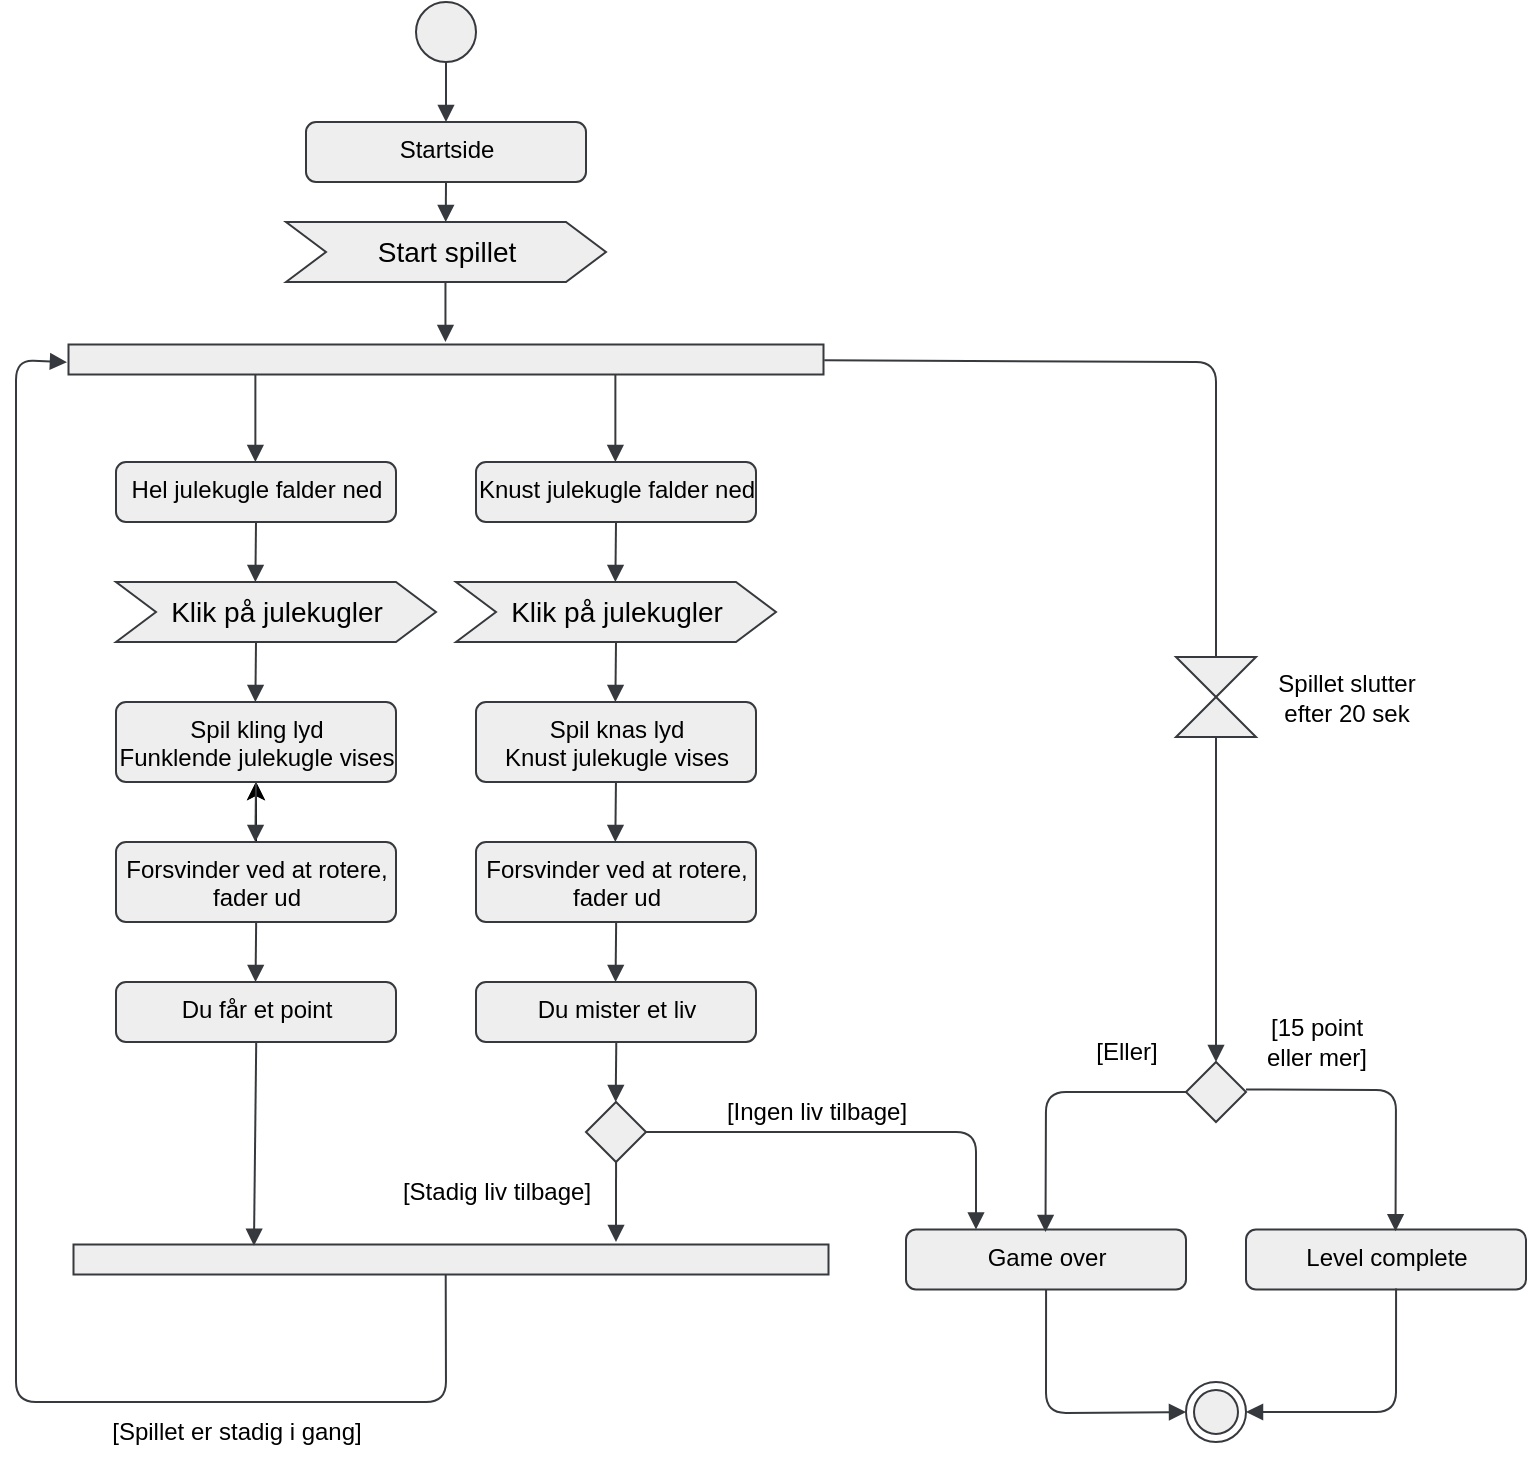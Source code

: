 <mxfile>
    <diagram id="OULqkPqYT9If97Nq9fy1" name="Page-1">
        <mxGraphModel dx="315" dy="342" grid="1" gridSize="10" guides="1" tooltips="1" connect="1" arrows="1" fold="1" page="1" pageScale="1" pageWidth="827" pageHeight="1169" background="#ffffff" math="0" shadow="0">
            <root>
                <mxCell id="0"/>
                <mxCell id="1" parent="0"/>
                <mxCell id="2" value="" style="ellipse;fillColor=#eeeeee;strokeColor=#36393d;" vertex="1" parent="1">
                    <mxGeometry x="230" y="100" width="30" height="30" as="geometry"/>
                </mxCell>
                <mxCell id="3" value="&lt;font color=&quot;#000000&quot;&gt;Startside&lt;/font&gt;" style="html=1;align=center;verticalAlign=top;rounded=1;absoluteArcSize=1;arcSize=10;dashed=0;fillColor=#eeeeee;strokeColor=#36393d;" vertex="1" parent="1">
                    <mxGeometry x="175" y="160" width="140" height="30" as="geometry"/>
                </mxCell>
                <mxCell id="4" value="&lt;font color=&quot;#000000&quot;&gt;Start spillet&lt;/font&gt;" style="html=1;shape=mxgraph.infographic.ribbonSimple;notch1=20;notch2=20;align=center;verticalAlign=middle;fontSize=14;fontStyle=0;fillColor=#eeeeee;strokeColor=#36393d;" vertex="1" parent="1">
                    <mxGeometry x="165" y="210" width="160" height="30" as="geometry"/>
                </mxCell>
                <mxCell id="5" value="" style="html=1;points=[];perimeter=orthogonalPerimeter;fillColor=#eeeeee;rotation=90;strokeColor=#36393d;" vertex="1" parent="1">
                    <mxGeometry x="237.5" y="90" width="15" height="377.5" as="geometry"/>
                </mxCell>
                <mxCell id="6" value="&lt;font color=&quot;#000000&quot;&gt;Hel julekugle falder ned&lt;/font&gt;" style="html=1;align=center;verticalAlign=top;rounded=1;absoluteArcSize=1;arcSize=10;dashed=0;fillColor=#eeeeee;strokeColor=#36393d;" vertex="1" parent="1">
                    <mxGeometry x="80" y="330" width="140" height="30" as="geometry"/>
                </mxCell>
                <mxCell id="7" value="&lt;font color=&quot;#000000&quot;&gt;Knust julekugle falder ned&lt;/font&gt;" style="html=1;align=center;verticalAlign=top;rounded=1;absoluteArcSize=1;arcSize=10;dashed=0;fillColor=#eeeeee;strokeColor=#36393d;" vertex="1" parent="1">
                    <mxGeometry x="260" y="330" width="140" height="30" as="geometry"/>
                </mxCell>
                <mxCell id="8" value="&lt;font color=&quot;#000000&quot;&gt;Klik på julekugler&lt;/font&gt;" style="html=1;shape=mxgraph.infographic.ribbonSimple;notch1=20;notch2=20;align=center;verticalAlign=middle;fontSize=14;fontStyle=0;fillColor=#eeeeee;strokeColor=#36393d;" vertex="1" parent="1">
                    <mxGeometry x="80" y="390" width="160" height="30" as="geometry"/>
                </mxCell>
                <mxCell id="9" value="&lt;font color=&quot;#000000&quot;&gt;Klik på julekugler&lt;/font&gt;" style="html=1;shape=mxgraph.infographic.ribbonSimple;notch1=20;notch2=20;align=center;verticalAlign=middle;fontSize=14;fontStyle=0;fillColor=#eeeeee;strokeColor=#36393d;" vertex="1" parent="1">
                    <mxGeometry x="250" y="390" width="160" height="30" as="geometry"/>
                </mxCell>
                <mxCell id="10" value="&lt;font color=&quot;#000000&quot;&gt;Spil kling lyd&lt;br&gt;Funklende julekugle vises&lt;br&gt;&lt;/font&gt;" style="html=1;align=center;verticalAlign=top;rounded=1;absoluteArcSize=1;arcSize=10;dashed=0;fillColor=#eeeeee;strokeColor=#36393d;" vertex="1" parent="1">
                    <mxGeometry x="80" y="450" width="140" height="40" as="geometry"/>
                </mxCell>
                <mxCell id="11" value="&lt;font color=&quot;#000000&quot;&gt;Spil knas lyd&lt;br&gt;Knust julekugle vises&lt;br&gt;&lt;/font&gt;" style="html=1;align=center;verticalAlign=top;rounded=1;absoluteArcSize=1;arcSize=10;dashed=0;fillColor=#eeeeee;strokeColor=#36393d;" vertex="1" parent="1">
                    <mxGeometry x="260" y="450" width="140" height="40" as="geometry"/>
                </mxCell>
                <mxCell id="33" value="" style="edgeStyle=none;html=1;fontColor=#000000;" edge="1" parent="1" source="12" target="10">
                    <mxGeometry relative="1" as="geometry"/>
                </mxCell>
                <mxCell id="35" value="" style="edgeStyle=none;html=1;fontColor=#000000;" edge="1" parent="1" source="12" target="10">
                    <mxGeometry relative="1" as="geometry"/>
                </mxCell>
                <mxCell id="12" value="&lt;font color=&quot;#000000&quot;&gt;Forsvinder ved at rotere,&lt;br&gt;fader ud&lt;br&gt;&lt;/font&gt;" style="html=1;align=center;verticalAlign=top;rounded=1;absoluteArcSize=1;arcSize=10;dashed=0;fillColor=#eeeeee;strokeColor=#36393d;" vertex="1" parent="1">
                    <mxGeometry x="80" y="520" width="140" height="40" as="geometry"/>
                </mxCell>
                <mxCell id="13" value="&lt;font color=&quot;#000000&quot;&gt;Forsvinder ved at rotere,&lt;br&gt;fader ud&lt;br&gt;&lt;/font&gt;" style="html=1;align=center;verticalAlign=top;rounded=1;absoluteArcSize=1;arcSize=10;dashed=0;fillColor=#eeeeee;strokeColor=#36393d;" vertex="1" parent="1">
                    <mxGeometry x="260" y="520" width="140" height="40" as="geometry"/>
                </mxCell>
                <mxCell id="14" value="&lt;font color=&quot;#000000&quot;&gt;Du får et point&lt;/font&gt;" style="html=1;align=center;verticalAlign=top;rounded=1;absoluteArcSize=1;arcSize=10;dashed=0;fillColor=#eeeeee;strokeColor=#36393d;" vertex="1" parent="1">
                    <mxGeometry x="80" y="590" width="140" height="30" as="geometry"/>
                </mxCell>
                <mxCell id="15" value="&lt;font color=&quot;#000000&quot;&gt;Du mister et liv&lt;/font&gt;" style="html=1;align=center;verticalAlign=top;rounded=1;absoluteArcSize=1;arcSize=10;dashed=0;fillColor=#eeeeee;strokeColor=#36393d;" vertex="1" parent="1">
                    <mxGeometry x="260" y="590" width="140" height="30" as="geometry"/>
                </mxCell>
                <mxCell id="16" value="" style="rhombus;fillColor=#eeeeee;strokeColor=#36393d;" vertex="1" parent="1">
                    <mxGeometry x="315" y="650" width="30" height="30" as="geometry"/>
                </mxCell>
                <mxCell id="17" value="" style="html=1;points=[];perimeter=orthogonalPerimeter;fillColor=#eeeeee;rotation=90;strokeColor=#36393d;" vertex="1" parent="1">
                    <mxGeometry x="240" y="540" width="15" height="377.5" as="geometry"/>
                </mxCell>
                <mxCell id="19" value="" style="rhombus;fillColor=#eeeeee;strokeColor=#36393d;" vertex="1" parent="1">
                    <mxGeometry x="615" y="630" width="30" height="30" as="geometry"/>
                </mxCell>
                <mxCell id="20" value="&lt;font color=&quot;#000000&quot;&gt;Game over&lt;/font&gt;" style="html=1;align=center;verticalAlign=top;rounded=1;absoluteArcSize=1;arcSize=10;dashed=0;fillColor=#eeeeee;strokeColor=#36393d;" vertex="1" parent="1">
                    <mxGeometry x="475" y="713.75" width="140" height="30" as="geometry"/>
                </mxCell>
                <mxCell id="21" value="&lt;font color=&quot;#000000&quot;&gt;Level complete&lt;/font&gt;" style="html=1;align=center;verticalAlign=top;rounded=1;absoluteArcSize=1;arcSize=10;dashed=0;fillColor=#eeeeee;strokeColor=#36393d;" vertex="1" parent="1">
                    <mxGeometry x="645" y="713.75" width="140" height="30" as="geometry"/>
                </mxCell>
                <mxCell id="22" value="" style="ellipse;html=1;shape=endState;fillColor=#eeeeee;strokeColor=#36393d;" vertex="1" parent="1">
                    <mxGeometry x="615" y="790" width="30" height="30" as="geometry"/>
                </mxCell>
                <mxCell id="23" value="" style="html=1;verticalAlign=bottom;labelBackgroundColor=none;endArrow=block;endFill=1;fontColor=#000000;fillColor=#eeeeee;strokeColor=#36393d;exitX=0.5;exitY=1;exitDx=0;exitDy=0;entryX=0.5;entryY=0;entryDx=0;entryDy=0;" edge="1" parent="1" source="2" target="3">
                    <mxGeometry width="160" relative="1" as="geometry">
                        <mxPoint x="237.5" y="140" as="sourcePoint"/>
                        <mxPoint x="397.5" y="140" as="targetPoint"/>
                    </mxGeometry>
                </mxCell>
                <mxCell id="24" value="" style="html=1;verticalAlign=bottom;labelBackgroundColor=none;endArrow=block;endFill=1;fontColor=#000000;fillColor=#eeeeee;strokeColor=#36393d;entryX=0.5;entryY=0;entryDx=0;entryDy=0;" edge="1" parent="1">
                    <mxGeometry width="160" relative="1" as="geometry">
                        <mxPoint x="245" y="190" as="sourcePoint"/>
                        <mxPoint x="244.87" y="210" as="targetPoint"/>
                    </mxGeometry>
                </mxCell>
                <mxCell id="25" value="" style="html=1;verticalAlign=bottom;labelBackgroundColor=none;endArrow=block;endFill=1;fontColor=#000000;fillColor=#eeeeee;strokeColor=#36393d;exitX=0.5;exitY=1;exitDx=0;exitDy=0;entryX=0.5;entryY=0;entryDx=0;entryDy=0;" edge="1" parent="1">
                    <mxGeometry width="160" relative="1" as="geometry">
                        <mxPoint x="244.73" y="240" as="sourcePoint"/>
                        <mxPoint x="244.73" y="270" as="targetPoint"/>
                    </mxGeometry>
                </mxCell>
                <mxCell id="26" value="" style="html=1;verticalAlign=bottom;labelBackgroundColor=none;endArrow=block;endFill=1;fontColor=#000000;fillColor=#eeeeee;strokeColor=#36393d;entryX=0.5;entryY=0;entryDx=0;entryDy=0;" edge="1" parent="1" source="5">
                    <mxGeometry width="160" relative="1" as="geometry">
                        <mxPoint x="149.69" y="300" as="sourcePoint"/>
                        <mxPoint x="149.69" y="330" as="targetPoint"/>
                    </mxGeometry>
                </mxCell>
                <mxCell id="27" value="" style="html=1;verticalAlign=bottom;labelBackgroundColor=none;endArrow=block;endFill=1;fontColor=#000000;fillColor=#eeeeee;strokeColor=#36393d;entryX=0.5;entryY=0;entryDx=0;entryDy=0;" edge="1" parent="1">
                    <mxGeometry width="160" relative="1" as="geometry">
                        <mxPoint x="329.69" y="286.25" as="sourcePoint"/>
                        <mxPoint x="329.69" y="330" as="targetPoint"/>
                    </mxGeometry>
                </mxCell>
                <mxCell id="28" value="" style="html=1;verticalAlign=bottom;labelBackgroundColor=none;endArrow=block;endFill=1;fontColor=#000000;fillColor=#eeeeee;strokeColor=#36393d;entryX=0.5;entryY=0;entryDx=0;entryDy=0;" edge="1" parent="1">
                    <mxGeometry width="160" relative="1" as="geometry">
                        <mxPoint x="150" y="360" as="sourcePoint"/>
                        <mxPoint x="149.69" y="390" as="targetPoint"/>
                    </mxGeometry>
                </mxCell>
                <mxCell id="29" value="" style="html=1;verticalAlign=bottom;labelBackgroundColor=none;endArrow=block;endFill=1;fontColor=#000000;fillColor=#eeeeee;strokeColor=#36393d;entryX=0.5;entryY=0;entryDx=0;entryDy=0;" edge="1" parent="1">
                    <mxGeometry width="160" relative="1" as="geometry">
                        <mxPoint x="330" y="360" as="sourcePoint"/>
                        <mxPoint x="329.69" y="390" as="targetPoint"/>
                    </mxGeometry>
                </mxCell>
                <mxCell id="30" value="" style="html=1;verticalAlign=bottom;labelBackgroundColor=none;endArrow=block;endFill=1;fontColor=#000000;fillColor=#eeeeee;strokeColor=#36393d;entryX=0.5;entryY=0;entryDx=0;entryDy=0;" edge="1" parent="1">
                    <mxGeometry width="160" relative="1" as="geometry">
                        <mxPoint x="150" y="420" as="sourcePoint"/>
                        <mxPoint x="149.69" y="450" as="targetPoint"/>
                    </mxGeometry>
                </mxCell>
                <mxCell id="31" value="" style="html=1;verticalAlign=bottom;labelBackgroundColor=none;endArrow=block;endFill=1;fontColor=#000000;fillColor=#eeeeee;strokeColor=#36393d;entryX=0.5;entryY=0;entryDx=0;entryDy=0;" edge="1" parent="1">
                    <mxGeometry width="160" relative="1" as="geometry">
                        <mxPoint x="330" y="420" as="sourcePoint"/>
                        <mxPoint x="329.69" y="450" as="targetPoint"/>
                    </mxGeometry>
                </mxCell>
                <mxCell id="32" value="" style="html=1;verticalAlign=bottom;labelBackgroundColor=none;endArrow=block;endFill=1;fontColor=#000000;fillColor=#eeeeee;strokeColor=#36393d;entryX=0.5;entryY=0;entryDx=0;entryDy=0;" edge="1" parent="1">
                    <mxGeometry width="160" relative="1" as="geometry">
                        <mxPoint x="150" y="490" as="sourcePoint"/>
                        <mxPoint x="149.69" y="520" as="targetPoint"/>
                    </mxGeometry>
                </mxCell>
                <mxCell id="34" value="" style="html=1;verticalAlign=bottom;labelBackgroundColor=none;endArrow=block;endFill=1;fontColor=#000000;fillColor=#eeeeee;strokeColor=#36393d;entryX=0.5;entryY=0;entryDx=0;entryDy=0;" edge="1" parent="1">
                    <mxGeometry width="160" relative="1" as="geometry">
                        <mxPoint x="329.97" y="490" as="sourcePoint"/>
                        <mxPoint x="329.66" y="520" as="targetPoint"/>
                    </mxGeometry>
                </mxCell>
                <mxCell id="36" value="" style="html=1;verticalAlign=bottom;labelBackgroundColor=none;endArrow=block;endFill=1;fontColor=#000000;fillColor=#eeeeee;strokeColor=#36393d;entryX=0.5;entryY=0;entryDx=0;entryDy=0;" edge="1" parent="1">
                    <mxGeometry width="160" relative="1" as="geometry">
                        <mxPoint x="150.08" y="560" as="sourcePoint"/>
                        <mxPoint x="149.77" y="590" as="targetPoint"/>
                    </mxGeometry>
                </mxCell>
                <mxCell id="37" value="" style="html=1;verticalAlign=bottom;labelBackgroundColor=none;endArrow=block;endFill=1;fontColor=#000000;fillColor=#eeeeee;strokeColor=#36393d;entryX=0.5;entryY=0;entryDx=0;entryDy=0;" edge="1" parent="1">
                    <mxGeometry width="160" relative="1" as="geometry">
                        <mxPoint x="330.08" y="560" as="sourcePoint"/>
                        <mxPoint x="329.77" y="590" as="targetPoint"/>
                    </mxGeometry>
                </mxCell>
                <mxCell id="38" value="" style="html=1;verticalAlign=bottom;labelBackgroundColor=none;endArrow=block;endFill=1;fontColor=#000000;fillColor=#eeeeee;strokeColor=#36393d;entryX=0.5;entryY=0;entryDx=0;entryDy=0;" edge="1" parent="1">
                    <mxGeometry width="160" relative="1" as="geometry">
                        <mxPoint x="330.15" y="620" as="sourcePoint"/>
                        <mxPoint x="329.84" y="650" as="targetPoint"/>
                    </mxGeometry>
                </mxCell>
                <mxCell id="43" value="" style="html=1;verticalAlign=bottom;labelBackgroundColor=none;endArrow=block;endFill=1;fontColor=#000000;fillColor=#eeeeee;strokeColor=#36393d;entryX=0.042;entryY=0.761;entryDx=0;entryDy=0;entryPerimeter=0;" edge="1" parent="1" target="17">
                    <mxGeometry width="160" relative="1" as="geometry">
                        <mxPoint x="150.11" y="620" as="sourcePoint"/>
                        <mxPoint x="149.8" y="650" as="targetPoint"/>
                    </mxGeometry>
                </mxCell>
                <mxCell id="44" value="" style="html=1;verticalAlign=bottom;labelBackgroundColor=none;endArrow=block;endFill=1;fontColor=#000000;fillColor=#eeeeee;strokeColor=#36393d;" edge="1" parent="1">
                    <mxGeometry width="160" relative="1" as="geometry">
                        <mxPoint x="330.02" y="680" as="sourcePoint"/>
                        <mxPoint x="330" y="720" as="targetPoint"/>
                    </mxGeometry>
                </mxCell>
                <mxCell id="46" value="[Stadig liv tilbage]" style="text;html=1;align=center;verticalAlign=middle;resizable=0;points=[];autosize=1;strokeColor=none;fillColor=none;fontColor=#000000;" vertex="1" parent="1">
                    <mxGeometry x="210" y="680" width="120" height="30" as="geometry"/>
                </mxCell>
                <mxCell id="47" value="" style="html=1;verticalAlign=bottom;labelBackgroundColor=none;endArrow=block;endFill=1;fontColor=#000000;fillColor=#eeeeee;strokeColor=#36393d;exitX=1;exitY=0.507;exitDx=0;exitDy=0;exitPerimeter=0;entryX=0.589;entryY=1.002;entryDx=0;entryDy=0;entryPerimeter=0;" edge="1" parent="1" source="17" target="5">
                    <mxGeometry width="160" relative="1" as="geometry">
                        <mxPoint x="245.57" y="740" as="sourcePoint"/>
                        <mxPoint x="50" y="280" as="targetPoint"/>
                        <Array as="points">
                            <mxPoint x="245" y="800"/>
                            <mxPoint x="30" y="800"/>
                            <mxPoint x="30" y="279"/>
                        </Array>
                    </mxGeometry>
                </mxCell>
                <mxCell id="48" value="[Spillet er stadig i gang]" style="text;html=1;align=center;verticalAlign=middle;resizable=0;points=[];autosize=1;strokeColor=none;fillColor=none;fontColor=#000000;" vertex="1" parent="1">
                    <mxGeometry x="65" y="800" width="150" height="30" as="geometry"/>
                </mxCell>
                <mxCell id="49" value="" style="html=1;verticalAlign=bottom;labelBackgroundColor=none;endArrow=block;endFill=1;fontColor=#000000;fillColor=#eeeeee;strokeColor=#36393d;exitX=0.528;exitY=-0.001;exitDx=0;exitDy=0;exitPerimeter=0;entryX=0.5;entryY=0;entryDx=0;entryDy=0;" edge="1" parent="1" source="5" target="19">
                    <mxGeometry width="160" relative="1" as="geometry">
                        <mxPoint x="470.0" y="280.0" as="sourcePoint"/>
                        <mxPoint x="640" y="380" as="targetPoint"/>
                        <Array as="points">
                            <mxPoint x="630" y="280"/>
                        </Array>
                    </mxGeometry>
                </mxCell>
                <mxCell id="18" value="" style="shape=collate;whiteSpace=wrap;html=1;fillColor=#eeeeee;strokeColor=#36393d;" vertex="1" parent="1">
                    <mxGeometry x="610" y="427.5" width="40" height="40" as="geometry"/>
                </mxCell>
                <mxCell id="50" value="Spillet slutter &lt;br&gt;efter 20 sek" style="text;html=1;align=center;verticalAlign=middle;resizable=0;points=[];autosize=1;strokeColor=none;fillColor=none;fontColor=#000000;" vertex="1" parent="1">
                    <mxGeometry x="650" y="427.5" width="90" height="40" as="geometry"/>
                </mxCell>
                <mxCell id="51" value="" style="html=1;verticalAlign=bottom;labelBackgroundColor=none;endArrow=block;endFill=1;fontColor=#000000;fillColor=#eeeeee;strokeColor=#36393d;exitX=0;exitY=0.5;exitDx=0;exitDy=0;" edge="1" parent="1" source="19">
                    <mxGeometry width="160" relative="1" as="geometry">
                        <mxPoint x="610" y="650" as="sourcePoint"/>
                        <mxPoint x="544.75" y="715" as="targetPoint"/>
                        <Array as="points">
                            <mxPoint x="545" y="645"/>
                        </Array>
                    </mxGeometry>
                </mxCell>
                <mxCell id="52" value="" style="html=1;verticalAlign=bottom;labelBackgroundColor=none;endArrow=block;endFill=1;fontColor=#000000;fillColor=#eeeeee;strokeColor=#36393d;exitX=0;exitY=0.5;exitDx=0;exitDy=0;entryX=0.534;entryY=0.03;entryDx=0;entryDy=0;entryPerimeter=0;" edge="1" parent="1" target="21">
                    <mxGeometry width="160" relative="1" as="geometry">
                        <mxPoint x="645" y="643.75" as="sourcePoint"/>
                        <mxPoint x="574.75" y="713.75" as="targetPoint"/>
                        <Array as="points">
                            <mxPoint x="720" y="644"/>
                        </Array>
                    </mxGeometry>
                </mxCell>
                <mxCell id="53" value="" style="html=1;verticalAlign=bottom;labelBackgroundColor=none;endArrow=block;endFill=1;fontColor=#000000;fillColor=#eeeeee;strokeColor=#36393d;exitX=0.536;exitY=0.982;exitDx=0;exitDy=0;entryX=1;entryY=0.5;entryDx=0;entryDy=0;exitPerimeter=0;" edge="1" parent="1" source="21" target="22">
                    <mxGeometry width="160" relative="1" as="geometry">
                        <mxPoint x="645" y="779.55" as="sourcePoint"/>
                        <mxPoint x="719.76" y="850.45" as="targetPoint"/>
                        <Array as="points">
                            <mxPoint x="720" y="805"/>
                        </Array>
                    </mxGeometry>
                </mxCell>
                <mxCell id="54" value="" style="html=1;verticalAlign=bottom;labelBackgroundColor=none;endArrow=block;endFill=1;fontColor=#000000;fillColor=#eeeeee;strokeColor=#36393d;exitX=0.536;exitY=0.982;exitDx=0;exitDy=0;entryX=0;entryY=0.5;entryDx=0;entryDy=0;exitPerimeter=0;" edge="1" parent="1" target="22">
                    <mxGeometry width="160" relative="1" as="geometry">
                        <mxPoint x="545.04" y="743.75" as="sourcePoint"/>
                        <mxPoint x="470.0" y="805.54" as="targetPoint"/>
                        <Array as="points">
                            <mxPoint x="545" y="805.54"/>
                        </Array>
                    </mxGeometry>
                </mxCell>
                <mxCell id="55" value="" style="html=1;verticalAlign=bottom;labelBackgroundColor=none;endArrow=block;endFill=1;fontColor=#000000;fillColor=#eeeeee;strokeColor=#36393d;exitX=1;exitY=0.5;exitDx=0;exitDy=0;entryX=0.25;entryY=0;entryDx=0;entryDy=0;" edge="1" parent="1" source="16" target="20">
                    <mxGeometry width="160" relative="1" as="geometry">
                        <mxPoint x="349.75" y="670" as="sourcePoint"/>
                        <mxPoint x="399.75" y="740" as="targetPoint"/>
                        <Array as="points">
                            <mxPoint x="510" y="665"/>
                        </Array>
                    </mxGeometry>
                </mxCell>
                <mxCell id="56" value="[Ingen liv tilbage]" style="text;html=1;align=center;verticalAlign=middle;resizable=0;points=[];autosize=1;strokeColor=none;fillColor=none;fontColor=#000000;" vertex="1" parent="1">
                    <mxGeometry x="375" y="640" width="110" height="30" as="geometry"/>
                </mxCell>
                <mxCell id="57" value="[Eller]" style="text;html=1;align=center;verticalAlign=middle;resizable=0;points=[];autosize=1;strokeColor=none;fillColor=none;fontColor=#000000;" vertex="1" parent="1">
                    <mxGeometry x="560" y="610" width="50" height="30" as="geometry"/>
                </mxCell>
                <mxCell id="58" value="[15 point &lt;br&gt;eller mer]" style="text;html=1;align=center;verticalAlign=middle;resizable=0;points=[];autosize=1;strokeColor=none;fillColor=none;fontColor=#000000;" vertex="1" parent="1">
                    <mxGeometry x="645" y="600" width="70" height="40" as="geometry"/>
                </mxCell>
            </root>
        </mxGraphModel>
    </diagram>
</mxfile>